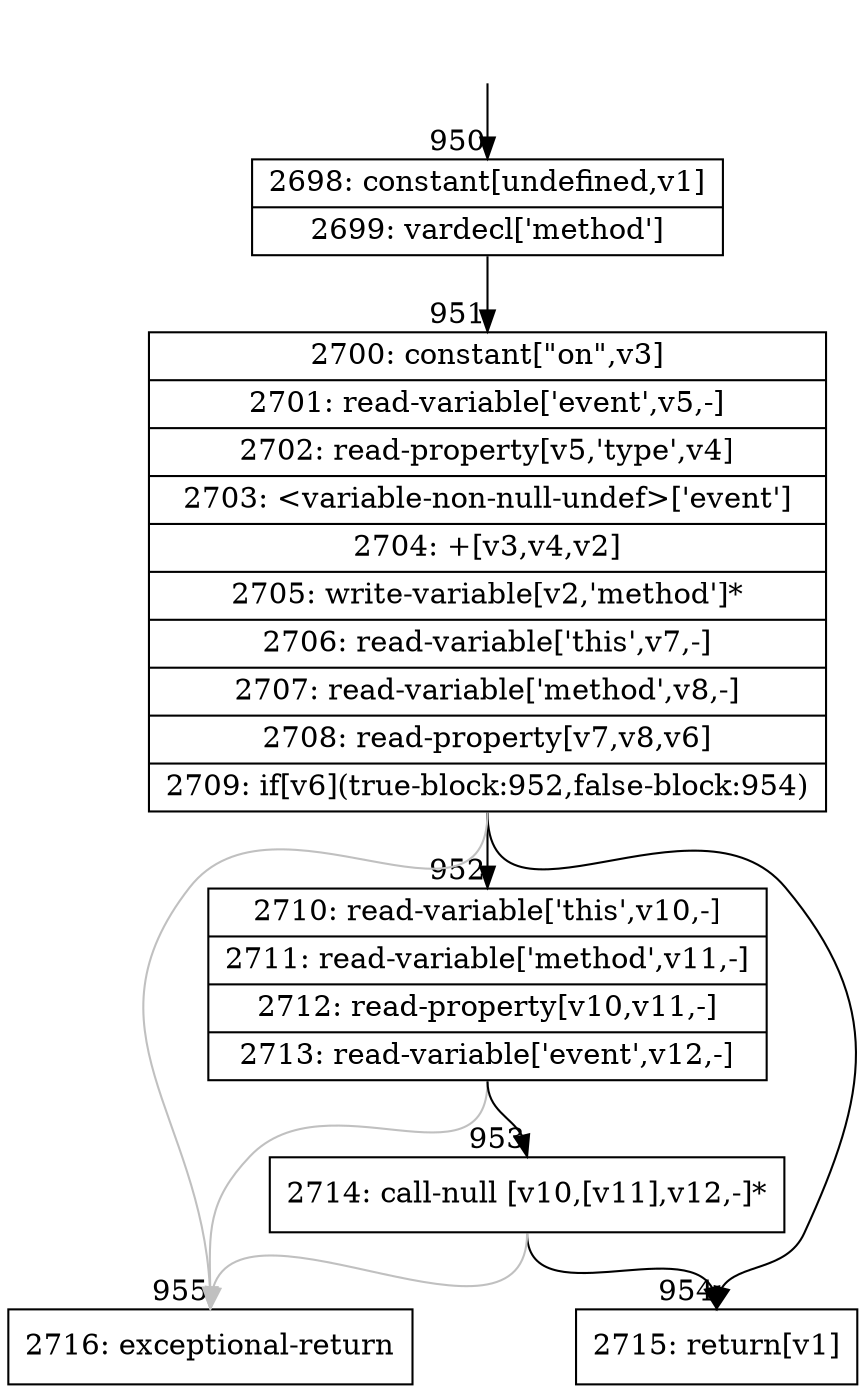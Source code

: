 digraph {
rankdir="TD"
BB_entry89[shape=none,label=""];
BB_entry89 -> BB950 [tailport=s, headport=n, headlabel="    950"]
BB950 [shape=record label="{2698: constant[undefined,v1]|2699: vardecl['method']}" ] 
BB950 -> BB951 [tailport=s, headport=n, headlabel="      951"]
BB951 [shape=record label="{2700: constant[\"on\",v3]|2701: read-variable['event',v5,-]|2702: read-property[v5,'type',v4]|2703: \<variable-non-null-undef\>['event']|2704: +[v3,v4,v2]|2705: write-variable[v2,'method']*|2706: read-variable['this',v7,-]|2707: read-variable['method',v8,-]|2708: read-property[v7,v8,v6]|2709: if[v6](true-block:952,false-block:954)}" ] 
BB951 -> BB952 [tailport=s, headport=n, headlabel="      952"]
BB951 -> BB954 [tailport=s, headport=n, headlabel="      954"]
BB951 -> BB955 [tailport=s, headport=n, color=gray, headlabel="      955"]
BB952 [shape=record label="{2710: read-variable['this',v10,-]|2711: read-variable['method',v11,-]|2712: read-property[v10,v11,-]|2713: read-variable['event',v12,-]}" ] 
BB952 -> BB953 [tailport=s, headport=n, headlabel="      953"]
BB952 -> BB955 [tailport=s, headport=n, color=gray]
BB953 [shape=record label="{2714: call-null [v10,[v11],v12,-]*}" ] 
BB953 -> BB954 [tailport=s, headport=n]
BB953 -> BB955 [tailport=s, headport=n, color=gray]
BB954 [shape=record label="{2715: return[v1]}" ] 
BB955 [shape=record label="{2716: exceptional-return}" ] 
//#$~ 1362
}
